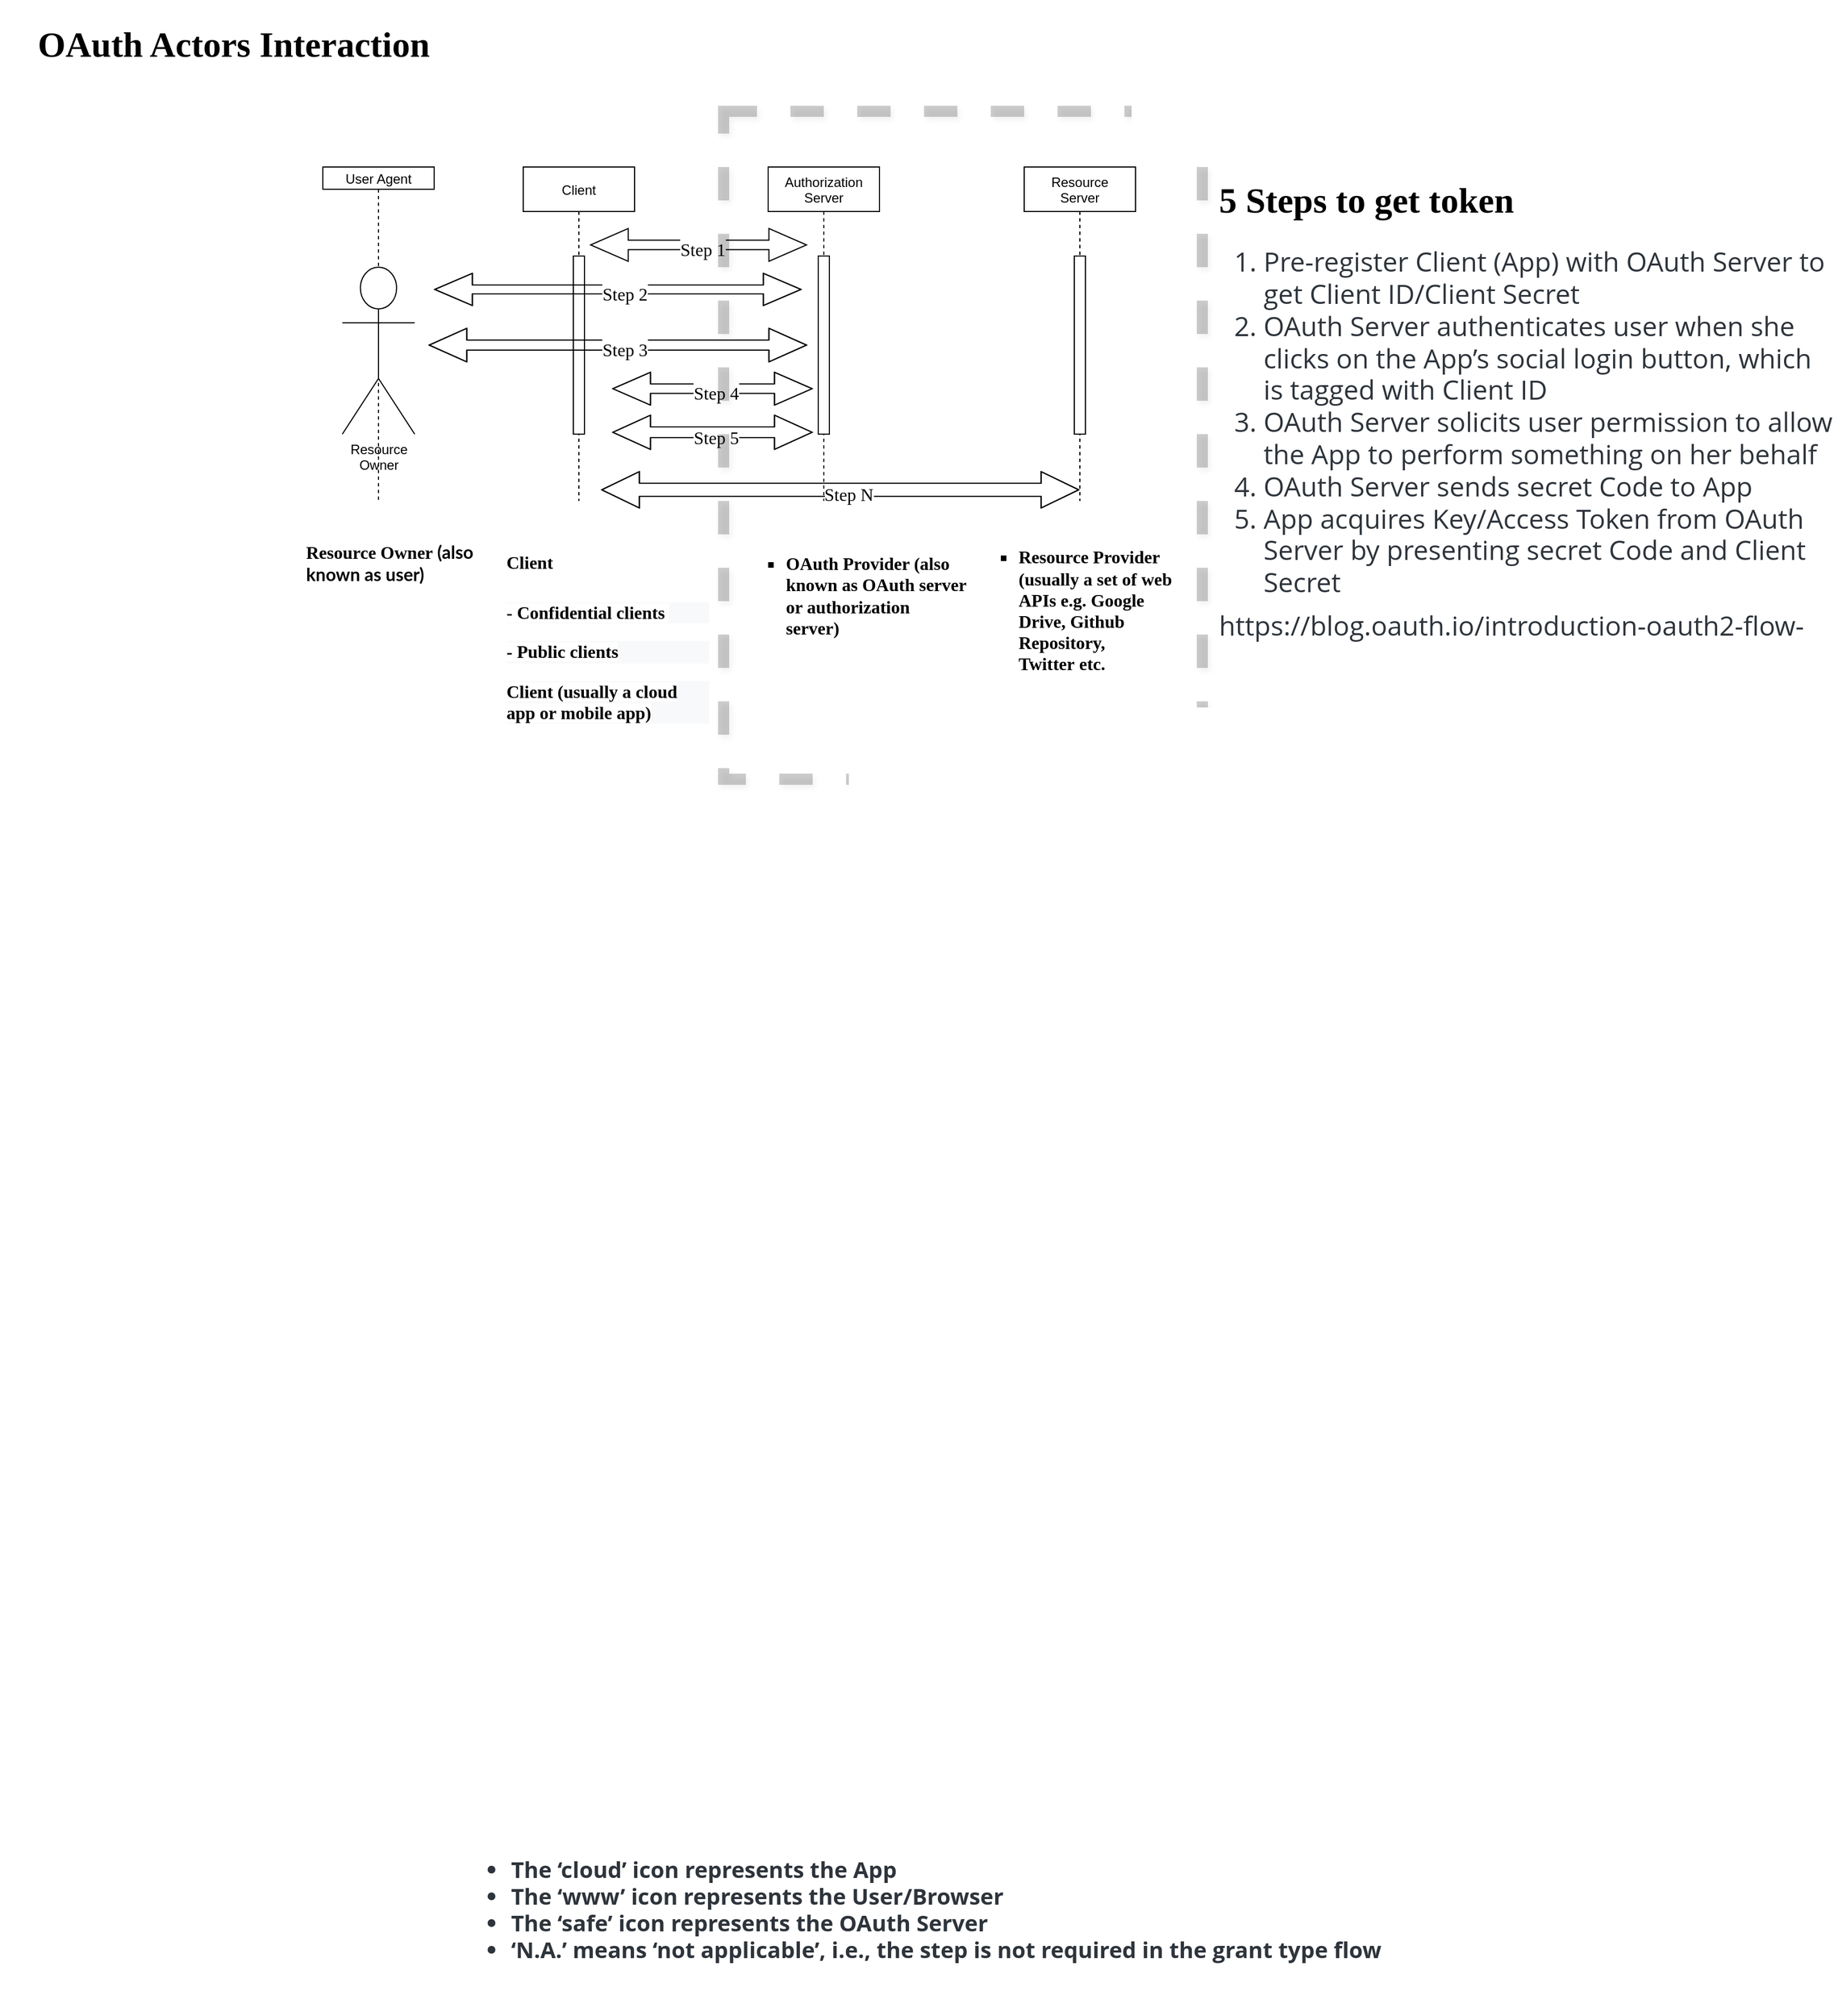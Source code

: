 <mxfile version="20.5.1" type="github">
  <diagram id="kgpKYQtTHZ0yAKxKKP6v" name="Page-1">
    <mxGraphModel dx="2516" dy="1420" grid="1" gridSize="10" guides="1" tooltips="1" connect="1" arrows="1" fold="1" page="1" pageScale="1" pageWidth="850" pageHeight="1100" math="0" shadow="0">
      <root>
        <mxCell id="0" />
        <mxCell id="1" parent="0" />
        <mxCell id="3nuBFxr9cyL0pnOWT2aG-1" value="User Agent" style="shape=umlLifeline;perimeter=lifelinePerimeter;container=1;collapsible=0;recursiveResize=0;rounded=0;shadow=0;strokeWidth=1;size=20;" parent="1" vertex="1">
          <mxGeometry x="300" y="190" width="100" height="300" as="geometry" />
        </mxCell>
        <mxCell id="c5NPfFB2k1OfmSP-pEoB-5" value="Resource &lt;br&gt;Owner" style="shape=umlActor;verticalLabelPosition=bottom;verticalAlign=top;html=1;outlineConnect=0;" parent="3nuBFxr9cyL0pnOWT2aG-1" vertex="1">
          <mxGeometry x="17.5" y="90" width="65" height="150" as="geometry" />
        </mxCell>
        <mxCell id="3nuBFxr9cyL0pnOWT2aG-5" value="Client" style="shape=umlLifeline;perimeter=lifelinePerimeter;container=1;collapsible=0;recursiveResize=0;rounded=0;shadow=0;strokeWidth=1;" parent="1" vertex="1">
          <mxGeometry x="480" y="190" width="100" height="300" as="geometry" />
        </mxCell>
        <mxCell id="3nuBFxr9cyL0pnOWT2aG-6" value="" style="points=[];perimeter=orthogonalPerimeter;rounded=0;shadow=0;strokeWidth=1;" parent="3nuBFxr9cyL0pnOWT2aG-5" vertex="1">
          <mxGeometry x="45" y="80" width="10" height="160" as="geometry" />
        </mxCell>
        <mxCell id="c5NPfFB2k1OfmSP-pEoB-26" value="" style="shape=flexArrow;endArrow=classic;startArrow=classic;html=1;rounded=0;fontFamily=Verdana;fontSize=16;fontColor=#000000;width=8.485;endSize=10.933;startSize=10.933;" parent="3nuBFxr9cyL0pnOWT2aG-5" edge="1">
          <mxGeometry width="100" height="100" relative="1" as="geometry">
            <mxPoint x="80" y="199.17" as="sourcePoint" />
            <mxPoint x="260" y="199.17" as="targetPoint" />
            <Array as="points">
              <mxPoint x="200" y="199.17" />
            </Array>
          </mxGeometry>
        </mxCell>
        <mxCell id="c5NPfFB2k1OfmSP-pEoB-27" value="Step 4" style="edgeLabel;html=1;align=center;verticalAlign=middle;resizable=0;points=[];fontSize=16;fontFamily=Verdana;fontColor=#000000;" parent="c5NPfFB2k1OfmSP-pEoB-26" vertex="1" connectable="0">
          <mxGeometry x="0.033" y="-4" relative="1" as="geometry">
            <mxPoint as="offset" />
          </mxGeometry>
        </mxCell>
        <mxCell id="c5NPfFB2k1OfmSP-pEoB-1" value="Resource &#xa;Server" style="shape=umlLifeline;perimeter=lifelinePerimeter;container=1;collapsible=0;recursiveResize=0;rounded=0;shadow=0;strokeWidth=1;" parent="1" vertex="1">
          <mxGeometry x="930" y="190" width="100" height="300" as="geometry" />
        </mxCell>
        <mxCell id="c5NPfFB2k1OfmSP-pEoB-2" value="" style="points=[];perimeter=orthogonalPerimeter;rounded=0;shadow=0;strokeWidth=1;" parent="c5NPfFB2k1OfmSP-pEoB-1" vertex="1">
          <mxGeometry x="45" y="80" width="10" height="160" as="geometry" />
        </mxCell>
        <mxCell id="c5NPfFB2k1OfmSP-pEoB-3" value="Authorization&#xa;Server" style="shape=umlLifeline;perimeter=lifelinePerimeter;container=1;collapsible=0;recursiveResize=0;rounded=0;shadow=0;strokeWidth=1;" parent="1" vertex="1">
          <mxGeometry x="700" y="190" width="100" height="300" as="geometry" />
        </mxCell>
        <mxCell id="c5NPfFB2k1OfmSP-pEoB-4" value="" style="points=[];perimeter=orthogonalPerimeter;rounded=0;shadow=0;strokeWidth=1;" parent="c5NPfFB2k1OfmSP-pEoB-3" vertex="1">
          <mxGeometry x="45" y="80" width="10" height="160" as="geometry" />
        </mxCell>
        <mxCell id="c5NPfFB2k1OfmSP-pEoB-24" value="" style="shape=flexArrow;endArrow=classic;startArrow=classic;html=1;rounded=0;fontFamily=Verdana;fontSize=16;fontColor=#000000;width=9.697;endSize=10.933;startSize=10.933;" parent="c5NPfFB2k1OfmSP-pEoB-3" edge="1">
          <mxGeometry width="100" height="100" relative="1" as="geometry">
            <mxPoint x="-140" y="238.33" as="sourcePoint" />
            <mxPoint x="40" y="238.33" as="targetPoint" />
            <Array as="points">
              <mxPoint x="-20" y="238.33" />
            </Array>
          </mxGeometry>
        </mxCell>
        <mxCell id="c5NPfFB2k1OfmSP-pEoB-25" value="Step 5" style="edgeLabel;html=1;align=center;verticalAlign=middle;resizable=0;points=[];fontSize=16;fontFamily=Verdana;fontColor=#000000;" parent="c5NPfFB2k1OfmSP-pEoB-24" vertex="1" connectable="0">
          <mxGeometry x="0.033" y="-4" relative="1" as="geometry">
            <mxPoint as="offset" />
          </mxGeometry>
        </mxCell>
        <mxCell id="c5NPfFB2k1OfmSP-pEoB-8" value="&lt;ul style=&quot;box-sizing: border-box; border: 0px; font-variant-numeric: inherit; font-variant-east-asian: inherit; font-stretch: inherit; line-height: inherit; margin: 0px 0px 30px; outline: 0px; padding: 0px 0px 0px 35px; vertical-align: baseline; list-style: square; text-align: start; background-color: rgb(255, 255, 255);&quot;&gt;&lt;li style=&quot;box-sizing: border-box; border: 0px; font-variant: inherit; font-stretch: inherit; line-height: inherit; font-style: inherit; margin: 0px; outline: 0px; padding: 0px; vertical-align: baseline;&quot;&gt;&lt;b style=&quot;&quot;&gt;&lt;font style=&quot;&quot; face=&quot;Verdana&quot;&gt;OAuth Provider (also known as OAuth server or authorization server)&lt;/font&gt;&lt;/b&gt;&lt;/li&gt;&lt;/ul&gt;" style="text;html=1;strokeColor=none;fillColor=none;align=center;verticalAlign=middle;whiteSpace=wrap;rounded=0;fontSize=16;" parent="1" vertex="1">
          <mxGeometry x="680" y="510" width="200" height="160" as="geometry" />
        </mxCell>
        <mxCell id="c5NPfFB2k1OfmSP-pEoB-9" value="&lt;h1&gt;&lt;ul style=&quot;box-sizing: border-box; border: 0px; font-variant-numeric: inherit; font-variant-east-asian: inherit; font-stretch: inherit; line-height: inherit; font-size: 16px; margin: 0px 0px 30px; outline: 0px; padding: 0px 0px 0px 35px; vertical-align: baseline; list-style: square; background-color: rgb(255, 255, 255);&quot;&gt;&lt;li style=&quot;box-sizing: border-box; border: 0px; font-variant: inherit; font-stretch: inherit; line-height: inherit; font-style: inherit; margin: 0px; outline: 0px; padding: 0px; vertical-align: baseline;&quot;&gt;&lt;font style=&quot;&quot; face=&quot;Verdana&quot;&gt;Resource Provider (usually a set of web APIs e.g. Google Drive, Github Repository, Twitter&amp;nbsp;etc.&lt;/font&gt;&lt;/li&gt;&lt;/ul&gt;&lt;/h1&gt;" style="text;html=1;strokeColor=none;fillColor=none;spacing=5;spacingTop=-20;whiteSpace=wrap;overflow=hidden;rounded=0;fontSize=16;" parent="1" vertex="1">
          <mxGeometry x="885" y="520" width="190" height="200" as="geometry" />
        </mxCell>
        <mxCell id="c5NPfFB2k1OfmSP-pEoB-10" value="&lt;h1&gt;5 Steps to get token&lt;/h1&gt;&lt;ol style=&quot;box-sizing: border-box; margin-top: 0px; margin-bottom: 10px; color: rgb(46, 52, 59); font-family: &amp;quot;Open Sans&amp;quot;; font-size: 24px;&quot;&gt;&lt;li style=&quot;box-sizing: border-box;&quot;&gt;Pre-register Client (App) with OAuth Server to get Client ID/Client Secret&lt;/li&gt;&lt;li style=&quot;box-sizing: border-box;&quot;&gt;OAuth Server authenticates user when she clicks on the App’s social login button, which is tagged with Client ID&lt;/li&gt;&lt;li style=&quot;box-sizing: border-box;&quot;&gt;OAuth Server solicits user permission to allow the App to perform something on her behalf&lt;/li&gt;&lt;li style=&quot;box-sizing: border-box;&quot;&gt;OAuth Server sends secret Code to App&lt;/li&gt;&lt;li style=&quot;box-sizing: border-box;&quot;&gt;App acquires Key/Access Token from OAuth Server by presenting secret Code and Client Secret&lt;/li&gt;&lt;/ol&gt;&lt;div&gt;&lt;font face=&quot;Open Sans&quot; color=&quot;#2e343b&quot;&gt;&lt;span style=&quot;font-size: 24px;&quot;&gt;https://blog.oauth.io/introduction-oauth2-flow-diagrams/&lt;/span&gt;&lt;br&gt;&lt;/font&gt;&lt;/div&gt;&lt;div&gt;&lt;br&gt;&lt;/div&gt;" style="text;html=1;strokeColor=none;fillColor=none;spacing=5;spacingTop=-20;whiteSpace=wrap;overflow=hidden;rounded=0;labelBackgroundColor=#FFFFFF;fontFamily=Verdana;fontSize=16;fontColor=#000000;" parent="1" vertex="1">
          <mxGeometry x="1100" y="190" width="560" height="430" as="geometry" />
        </mxCell>
        <mxCell id="c5NPfFB2k1OfmSP-pEoB-11" value="&lt;h1&gt;&lt;font style=&quot;font-size: 16px;&quot;&gt;Client&lt;/font&gt;&lt;/h1&gt;&lt;h1 style=&quot;font-family: Helvetica; background-color: rgb(248, 249, 250); font-size: 16px;&quot;&gt;&lt;b&gt;&lt;font style=&quot;background-color: rgb(255, 255, 255);&quot; face=&quot;Verdana&quot;&gt;- Confidential clients&amp;nbsp;&lt;/font&gt;&lt;/b&gt;&lt;br&gt;&lt;/h1&gt;&lt;p style=&quot;font-family: Helvetica; background-color: rgb(248, 249, 250);&quot;&gt;&lt;b&gt;&lt;font style=&quot;background-color: rgb(255, 255, 255);&quot; face=&quot;Verdana&quot;&gt;- Public clients&lt;/font&gt;&lt;/b&gt;&lt;/p&gt;&lt;p style=&quot;font-family: Helvetica; background-color: rgb(248, 249, 250);&quot;&gt;&lt;span style=&quot;font-style: inherit; font-variant-ligatures: inherit; font-variant-caps: inherit; background-color: rgb(255, 255, 255);&quot;&gt;&lt;font face=&quot;Verdana&quot;&gt;&lt;b&gt;Client (usually a cloud app or mobile app)&lt;/b&gt;&lt;/font&gt;&lt;/span&gt;&lt;/p&gt;" style="text;html=1;strokeColor=none;fillColor=none;spacing=5;spacingTop=-20;whiteSpace=wrap;overflow=hidden;rounded=0;labelBackgroundColor=#FFFFFF;fontFamily=Verdana;fontSize=16;fontColor=#000000;" parent="1" vertex="1">
          <mxGeometry x="460" y="510" width="190" height="240" as="geometry" />
        </mxCell>
        <mxCell id="c5NPfFB2k1OfmSP-pEoB-12" value="&lt;b&gt;&lt;font style=&quot;font-size: 32px;&quot;&gt;OAuth Actors Interaction&lt;/font&gt;&lt;/b&gt;" style="text;html=1;strokeColor=none;fillColor=none;align=center;verticalAlign=middle;whiteSpace=wrap;rounded=0;labelBackgroundColor=#FFFFFF;fontFamily=Verdana;fontSize=16;fontColor=#000000;" parent="1" vertex="1">
          <mxGeometry x="10" y="40" width="420" height="80" as="geometry" />
        </mxCell>
        <mxCell id="c5NPfFB2k1OfmSP-pEoB-13" value="&lt;h1 style=&quot;font-size: 16px;&quot;&gt;Resource Owner&lt;font style=&quot;font-family: Lato, sans-serif; font-size: 16px;&quot;&gt;&amp;nbsp;&lt;/font&gt;&lt;font style=&quot;font-family: Lato, sans-serif; font-size: 16px;&quot;&gt;(also known as user)&lt;/font&gt;&lt;br&gt;&lt;/h1&gt;" style="text;html=1;strokeColor=none;fillColor=none;spacing=5;spacingTop=-20;whiteSpace=wrap;overflow=hidden;rounded=0;labelBackgroundColor=#FFFFFF;fontFamily=Verdana;fontSize=32;fontColor=#000000;" parent="1" vertex="1">
          <mxGeometry x="280" y="525" width="170" height="100" as="geometry" />
        </mxCell>
        <UserObject label="" link="https://blog.oauth.io/introduction-oauth2-flow-diagrams/" linkTarget="_blank" id="c5NPfFB2k1OfmSP-pEoB-14">
          <mxCell style="shape=image;verticalLabelPosition=bottom;labelBackgroundColor=default;verticalAlign=top;aspect=fixed;imageAspect=0;image=https://blog.oauth.io/wp-content/uploads/2018/09/OAuth-Flow-Comparison-1024x646.png;" parent="1" vertex="1">
            <mxGeometry x="140" y="780" width="1390.72" height="877.23" as="geometry" />
          </mxCell>
        </UserObject>
        <mxCell id="c5NPfFB2k1OfmSP-pEoB-16" value="" style="shape=flexArrow;endArrow=classic;startArrow=classic;html=1;rounded=0;fontFamily=Verdana;fontSize=16;fontColor=#000000;width=7.879;endSize=10.933;startSize=10.933;" parent="1" edge="1">
          <mxGeometry width="100" height="100" relative="1" as="geometry">
            <mxPoint x="400" y="300" as="sourcePoint" />
            <mxPoint x="730" y="300" as="targetPoint" />
            <Array as="points">
              <mxPoint x="470" y="300" />
            </Array>
          </mxGeometry>
        </mxCell>
        <mxCell id="c5NPfFB2k1OfmSP-pEoB-21" value="Step 2" style="edgeLabel;html=1;align=center;verticalAlign=middle;resizable=0;points=[];fontSize=16;fontFamily=Verdana;fontColor=#000000;" parent="c5NPfFB2k1OfmSP-pEoB-16" vertex="1" connectable="0">
          <mxGeometry x="0.033" y="-4" relative="1" as="geometry">
            <mxPoint as="offset" />
          </mxGeometry>
        </mxCell>
        <mxCell id="c5NPfFB2k1OfmSP-pEoB-22" value="" style="shape=flexArrow;endArrow=classic;startArrow=classic;html=1;rounded=0;fontFamily=Verdana;fontSize=16;fontColor=#000000;width=9.091;endSize=10.933;startSize=10.933;" parent="1" edge="1">
          <mxGeometry width="100" height="100" relative="1" as="geometry">
            <mxPoint x="395" y="350.0" as="sourcePoint" />
            <mxPoint x="735" y="350.0" as="targetPoint" />
            <Array as="points">
              <mxPoint x="515" y="350" />
            </Array>
          </mxGeometry>
        </mxCell>
        <mxCell id="c5NPfFB2k1OfmSP-pEoB-23" value="Step 3" style="edgeLabel;html=1;align=center;verticalAlign=middle;resizable=0;points=[];fontSize=16;fontFamily=Verdana;fontColor=#000000;" parent="c5NPfFB2k1OfmSP-pEoB-22" vertex="1" connectable="0">
          <mxGeometry x="0.033" y="-4" relative="1" as="geometry">
            <mxPoint as="offset" />
          </mxGeometry>
        </mxCell>
        <mxCell id="c5NPfFB2k1OfmSP-pEoB-28" value="" style="shape=flexArrow;endArrow=classic;startArrow=classic;html=1;rounded=0;fontFamily=Verdana;fontSize=16;fontColor=#000000;width=8.485;endSize=10.933;startSize=10.933;" parent="1" edge="1">
          <mxGeometry width="100" height="100" relative="1" as="geometry">
            <mxPoint x="540" y="260" as="sourcePoint" />
            <mxPoint x="735" y="260" as="targetPoint" />
            <Array as="points">
              <mxPoint x="540" y="260" />
            </Array>
          </mxGeometry>
        </mxCell>
        <mxCell id="c5NPfFB2k1OfmSP-pEoB-29" value="Step 1" style="edgeLabel;html=1;align=center;verticalAlign=middle;resizable=0;points=[];fontSize=16;fontFamily=Verdana;fontColor=#000000;" parent="c5NPfFB2k1OfmSP-pEoB-28" vertex="1" connectable="0">
          <mxGeometry x="0.033" y="-4" relative="1" as="geometry">
            <mxPoint as="offset" />
          </mxGeometry>
        </mxCell>
        <mxCell id="c5NPfFB2k1OfmSP-pEoB-31" value="" style="shape=flexArrow;endArrow=classic;startArrow=classic;html=1;rounded=0;fontFamily=Verdana;fontSize=16;fontColor=#000000;width=11.667;endSize=10.933;startSize=10.933;" parent="1" target="c5NPfFB2k1OfmSP-pEoB-1" edge="1">
          <mxGeometry width="100" height="100" relative="1" as="geometry">
            <mxPoint x="550" y="480.0" as="sourcePoint" />
            <mxPoint x="730" y="480.0" as="targetPoint" />
            <Array as="points">
              <mxPoint x="670" y="480.0" />
            </Array>
          </mxGeometry>
        </mxCell>
        <mxCell id="c5NPfFB2k1OfmSP-pEoB-32" value="Step N" style="edgeLabel;html=1;align=center;verticalAlign=middle;resizable=0;points=[];fontSize=16;fontFamily=Verdana;fontColor=#000000;" parent="c5NPfFB2k1OfmSP-pEoB-31" vertex="1" connectable="0">
          <mxGeometry x="0.033" y="-4" relative="1" as="geometry">
            <mxPoint as="offset" />
          </mxGeometry>
        </mxCell>
        <mxCell id="xtP72wtRn8Dwq6atNYCI-4" value="&lt;ul style=&quot;box-sizing: border-box; margin-top: 0px; margin-bottom: 10px; color: rgb(46, 52, 59); font-family: &amp;quot;Open Sans&amp;quot;; font-size: 20px; text-align: start; background-color: rgb(255, 255, 255);&quot;&gt;&lt;li style=&quot;box-sizing: border-box;&quot;&gt;&lt;b&gt;The ‘cloud’ icon represents the App&lt;/b&gt;&lt;/li&gt;&lt;li style=&quot;box-sizing: border-box;&quot;&gt;&lt;b&gt;The ‘www’ icon represents the User/Browser&lt;/b&gt;&lt;/li&gt;&lt;li style=&quot;box-sizing: border-box;&quot;&gt;&lt;b&gt;The ‘safe’ icon represents the OAuth Server&lt;/b&gt;&lt;/li&gt;&lt;li style=&quot;box-sizing: border-box;&quot;&gt;&lt;b&gt;‘N.A.’ means ‘not applicable’, i.e., the step is not required in the grant type flow&lt;/b&gt;&lt;/li&gt;&lt;/ul&gt;" style="text;html=1;strokeColor=none;fillColor=none;align=center;verticalAlign=middle;whiteSpace=wrap;rounded=0;fontSize=42;" parent="1" vertex="1">
          <mxGeometry x="190" y="1670" width="1300" height="180" as="geometry" />
        </mxCell>
        <mxCell id="Za8ts6o3-XrHd6abvDhs-2" value="" style="verticalLabelPosition=bottom;verticalAlign=top;html=1;shape=mxgraph.basic.rect;fillColor2=none;strokeWidth=10;size=20;indent=5;dashed=1;perimeterSpacing=20;shadow=1;sketch=0;fillColor=none;opacity=20;" vertex="1" parent="1">
          <mxGeometry x="660" y="140" width="430" height="600" as="geometry" />
        </mxCell>
      </root>
    </mxGraphModel>
  </diagram>
</mxfile>
